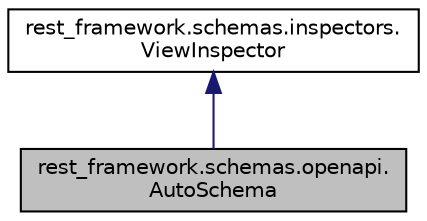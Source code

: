 digraph "rest_framework.schemas.openapi.AutoSchema"
{
 // LATEX_PDF_SIZE
  edge [fontname="Helvetica",fontsize="10",labelfontname="Helvetica",labelfontsize="10"];
  node [fontname="Helvetica",fontsize="10",shape=record];
  Node1 [label="rest_framework.schemas.openapi.\lAutoSchema",height=0.2,width=0.4,color="black", fillcolor="grey75", style="filled", fontcolor="black",tooltip=" "];
  Node2 -> Node1 [dir="back",color="midnightblue",fontsize="10",style="solid",fontname="Helvetica"];
  Node2 [label="rest_framework.schemas.inspectors.\lViewInspector",height=0.2,width=0.4,color="black", fillcolor="white", style="filled",URL="$classrest__framework_1_1schemas_1_1inspectors_1_1_view_inspector.html",tooltip=" "];
}
